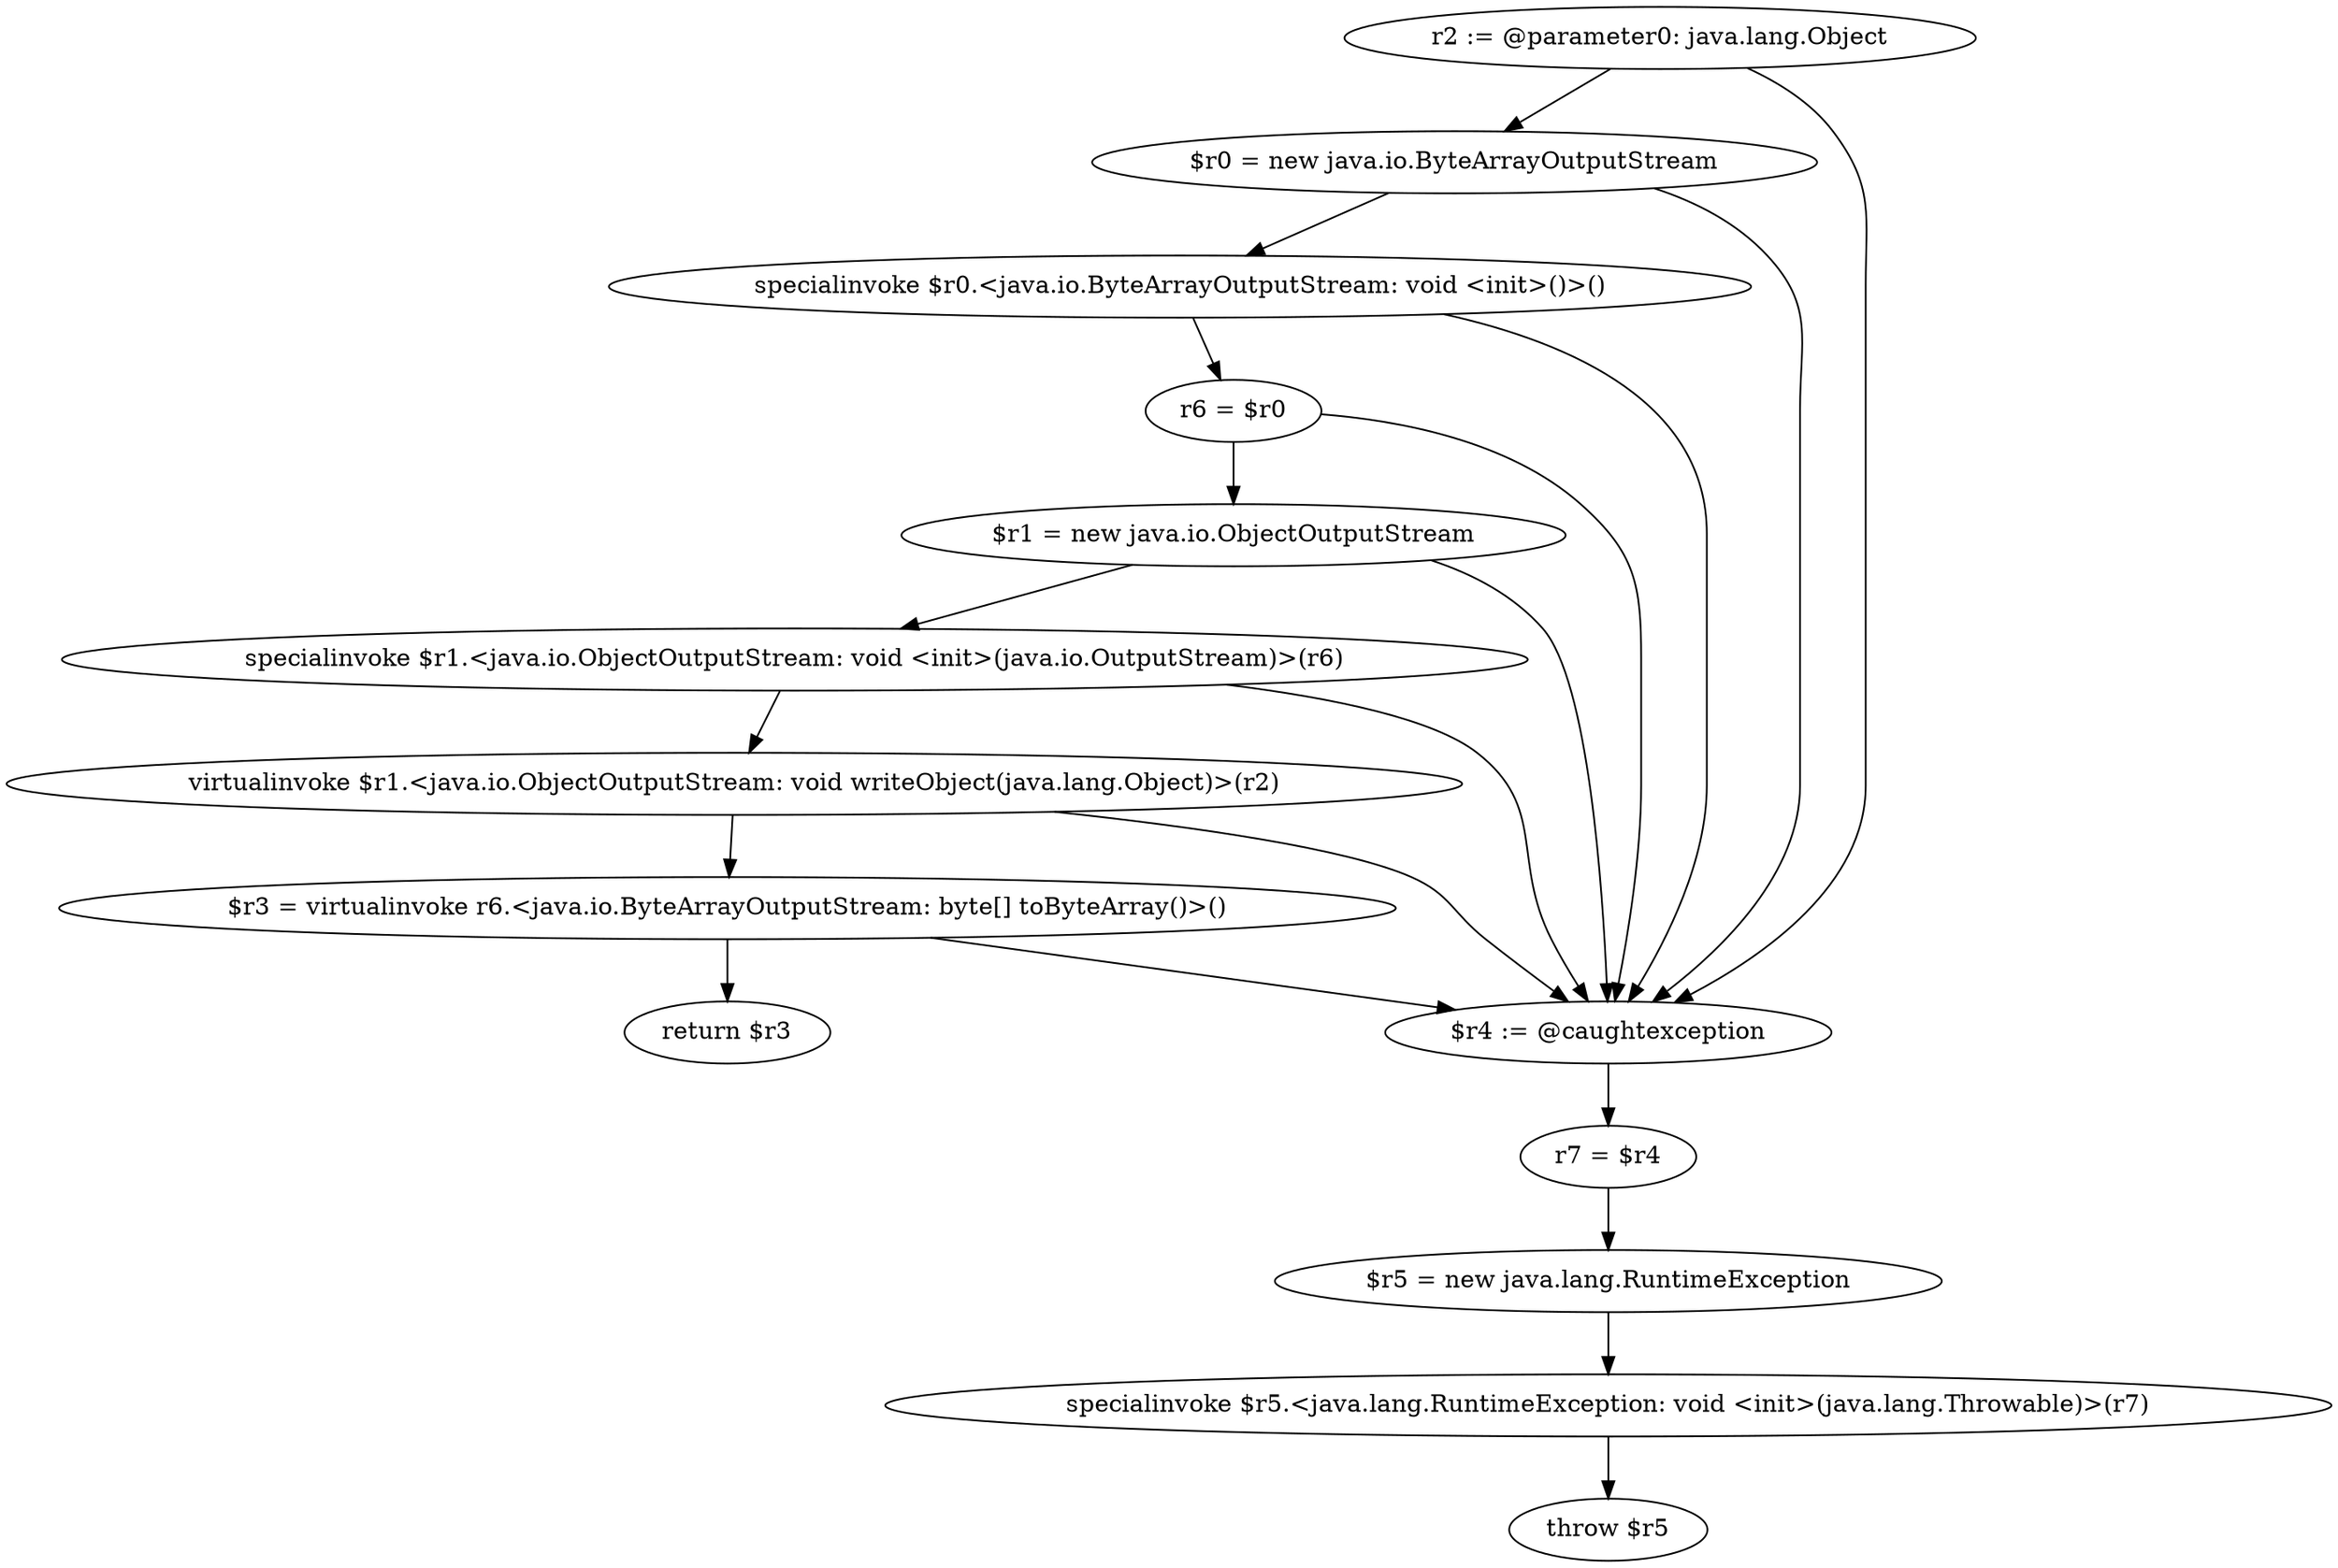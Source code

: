 digraph "unitGraph" {
    "r2 := @parameter0: java.lang.Object"
    "$r0 = new java.io.ByteArrayOutputStream"
    "specialinvoke $r0.<java.io.ByteArrayOutputStream: void <init>()>()"
    "r6 = $r0"
    "$r1 = new java.io.ObjectOutputStream"
    "specialinvoke $r1.<java.io.ObjectOutputStream: void <init>(java.io.OutputStream)>(r6)"
    "virtualinvoke $r1.<java.io.ObjectOutputStream: void writeObject(java.lang.Object)>(r2)"
    "$r3 = virtualinvoke r6.<java.io.ByteArrayOutputStream: byte[] toByteArray()>()"
    "return $r3"
    "$r4 := @caughtexception"
    "r7 = $r4"
    "$r5 = new java.lang.RuntimeException"
    "specialinvoke $r5.<java.lang.RuntimeException: void <init>(java.lang.Throwable)>(r7)"
    "throw $r5"
    "r2 := @parameter0: java.lang.Object"->"$r0 = new java.io.ByteArrayOutputStream";
    "r2 := @parameter0: java.lang.Object"->"$r4 := @caughtexception";
    "$r0 = new java.io.ByteArrayOutputStream"->"specialinvoke $r0.<java.io.ByteArrayOutputStream: void <init>()>()";
    "$r0 = new java.io.ByteArrayOutputStream"->"$r4 := @caughtexception";
    "specialinvoke $r0.<java.io.ByteArrayOutputStream: void <init>()>()"->"r6 = $r0";
    "specialinvoke $r0.<java.io.ByteArrayOutputStream: void <init>()>()"->"$r4 := @caughtexception";
    "r6 = $r0"->"$r1 = new java.io.ObjectOutputStream";
    "r6 = $r0"->"$r4 := @caughtexception";
    "$r1 = new java.io.ObjectOutputStream"->"specialinvoke $r1.<java.io.ObjectOutputStream: void <init>(java.io.OutputStream)>(r6)";
    "$r1 = new java.io.ObjectOutputStream"->"$r4 := @caughtexception";
    "specialinvoke $r1.<java.io.ObjectOutputStream: void <init>(java.io.OutputStream)>(r6)"->"virtualinvoke $r1.<java.io.ObjectOutputStream: void writeObject(java.lang.Object)>(r2)";
    "specialinvoke $r1.<java.io.ObjectOutputStream: void <init>(java.io.OutputStream)>(r6)"->"$r4 := @caughtexception";
    "virtualinvoke $r1.<java.io.ObjectOutputStream: void writeObject(java.lang.Object)>(r2)"->"$r3 = virtualinvoke r6.<java.io.ByteArrayOutputStream: byte[] toByteArray()>()";
    "virtualinvoke $r1.<java.io.ObjectOutputStream: void writeObject(java.lang.Object)>(r2)"->"$r4 := @caughtexception";
    "$r3 = virtualinvoke r6.<java.io.ByteArrayOutputStream: byte[] toByteArray()>()"->"return $r3";
    "$r3 = virtualinvoke r6.<java.io.ByteArrayOutputStream: byte[] toByteArray()>()"->"$r4 := @caughtexception";
    "$r4 := @caughtexception"->"r7 = $r4";
    "r7 = $r4"->"$r5 = new java.lang.RuntimeException";
    "$r5 = new java.lang.RuntimeException"->"specialinvoke $r5.<java.lang.RuntimeException: void <init>(java.lang.Throwable)>(r7)";
    "specialinvoke $r5.<java.lang.RuntimeException: void <init>(java.lang.Throwable)>(r7)"->"throw $r5";
}
